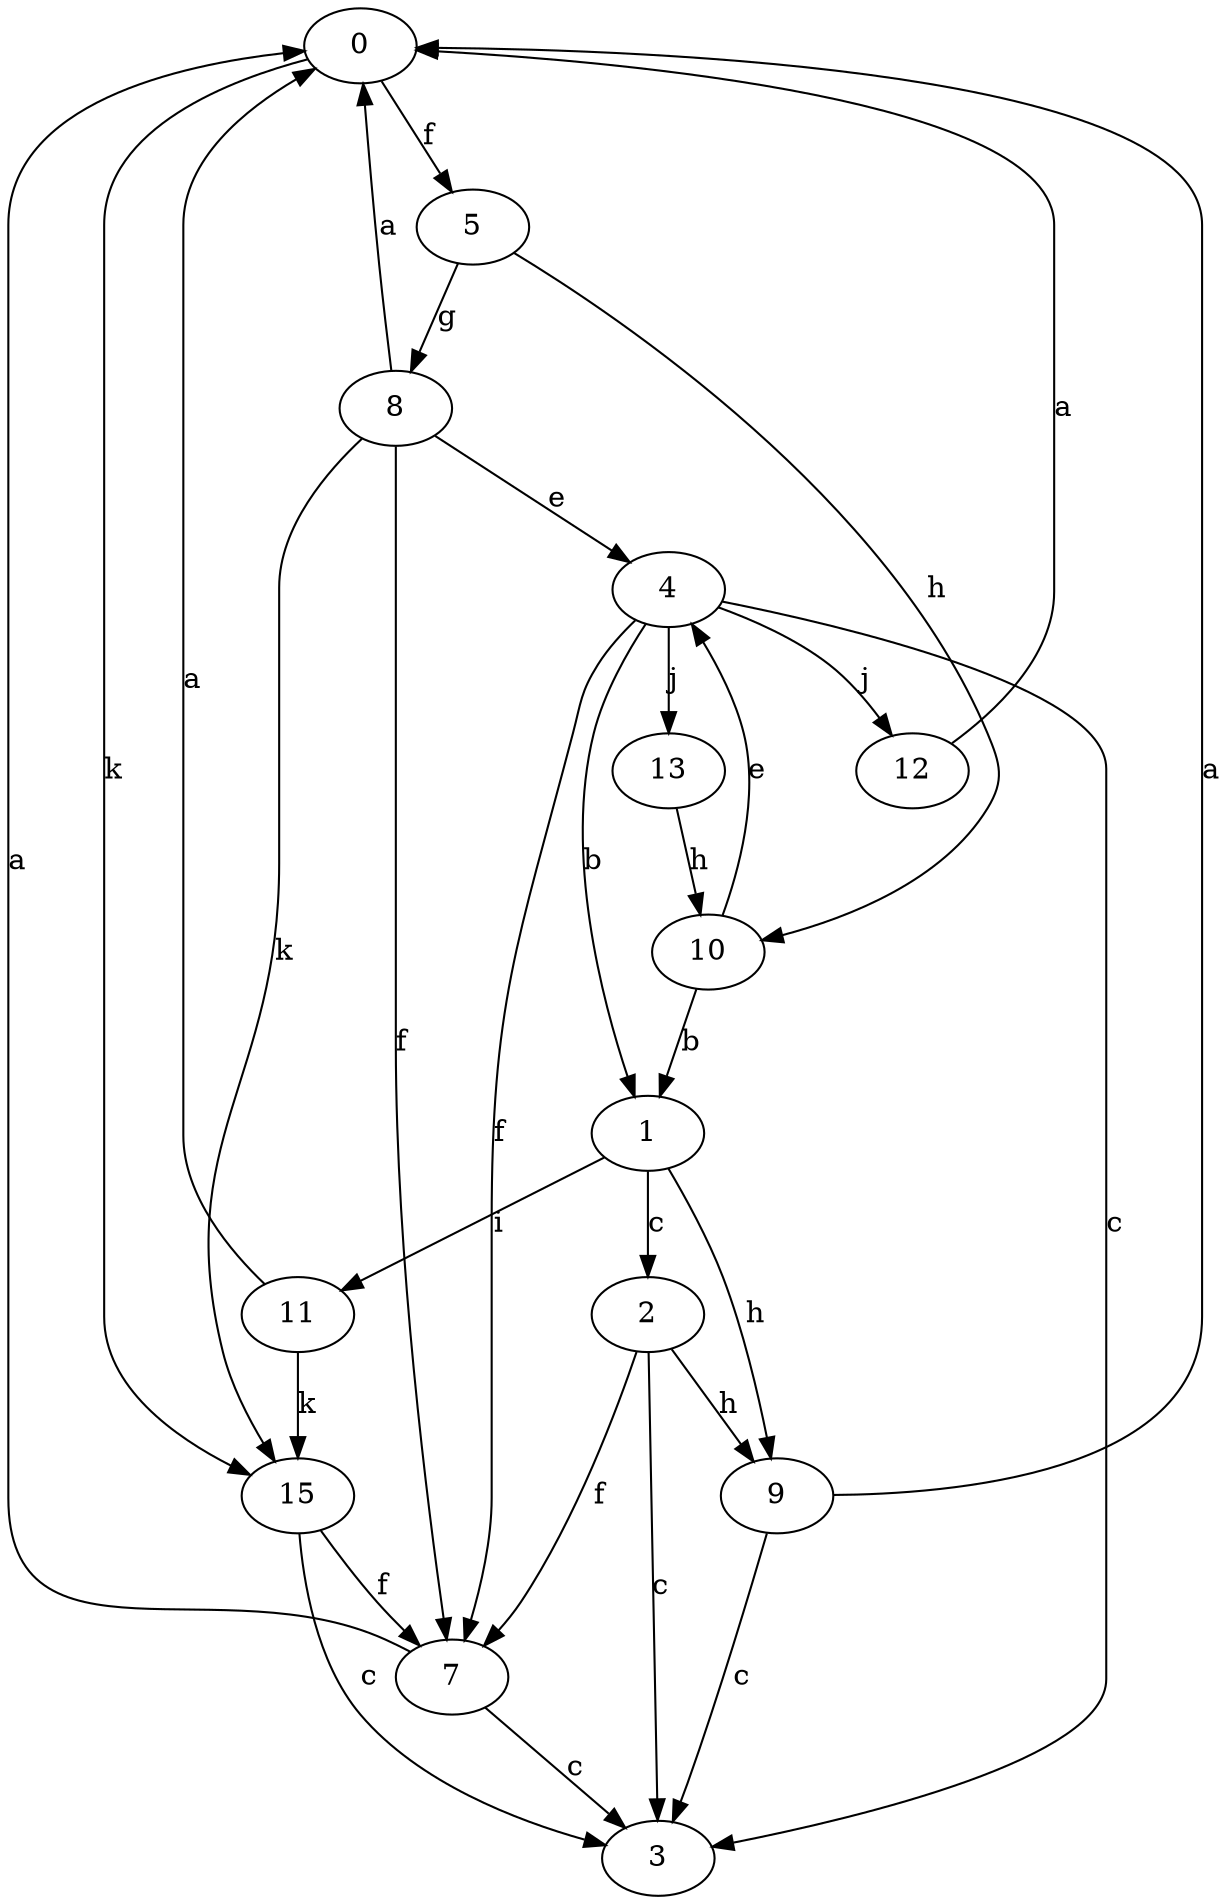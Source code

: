strict digraph  {
0;
1;
2;
3;
4;
5;
7;
8;
9;
10;
11;
12;
13;
15;
0 -> 5  [label=f];
0 -> 15  [label=k];
1 -> 2  [label=c];
1 -> 9  [label=h];
1 -> 11  [label=i];
2 -> 3  [label=c];
2 -> 7  [label=f];
2 -> 9  [label=h];
4 -> 1  [label=b];
4 -> 3  [label=c];
4 -> 7  [label=f];
4 -> 12  [label=j];
4 -> 13  [label=j];
5 -> 8  [label=g];
5 -> 10  [label=h];
7 -> 0  [label=a];
7 -> 3  [label=c];
8 -> 0  [label=a];
8 -> 4  [label=e];
8 -> 7  [label=f];
8 -> 15  [label=k];
9 -> 0  [label=a];
9 -> 3  [label=c];
10 -> 1  [label=b];
10 -> 4  [label=e];
11 -> 0  [label=a];
11 -> 15  [label=k];
12 -> 0  [label=a];
13 -> 10  [label=h];
15 -> 3  [label=c];
15 -> 7  [label=f];
}
